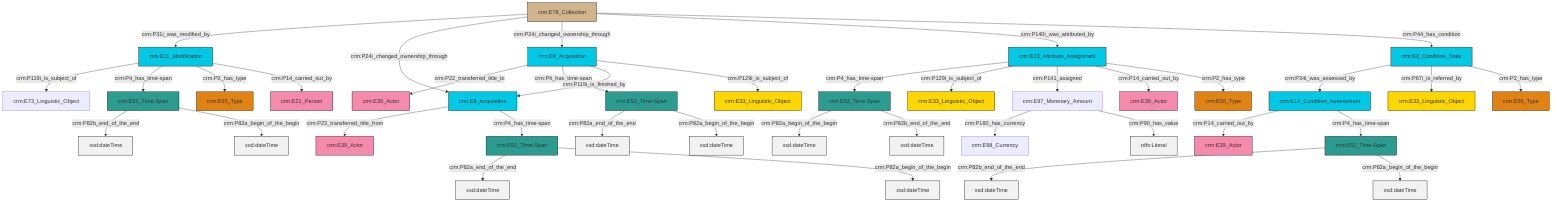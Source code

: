 graph TD
classDef Literal fill:#f2f2f2,stroke:#000000;
classDef CRM_Entity fill:#FFFFFF,stroke:#000000;
classDef Temporal_Entity fill:#00C9E6, stroke:#000000;
classDef Type fill:#E18312, stroke:#000000;
classDef Time-Span fill:#2C9C91, stroke:#000000;
classDef Appellation fill:#FFEB7F, stroke:#000000;
classDef Place fill:#008836, stroke:#000000;
classDef Persistent_Item fill:#B266B2, stroke:#000000;
classDef Conceptual_Object fill:#FFD700, stroke:#000000;
classDef Physical_Thing fill:#D2B48C, stroke:#000000;
classDef Actor fill:#f58aad, stroke:#000000;
classDef PC_Classes fill:#4ce600, stroke:#000000;
classDef Multi fill:#cccccc,stroke:#000000;

2["crm:E8_Acquisition"]:::Temporal_Entity -->|crm:P22_transferred_title_to| 3["crm:E39_Actor"]:::Actor
6["crm:E52_Time-Span"]:::Time-Span -->|crm:P82a_begin_of_the_begin| 7[xsd:dateTime]:::Literal
10["crm:E11_Modification"]:::Temporal_Entity -->|crm:P119i_is_subject_of| 11["crm:E73_Linguistic_Object"]:::Default
8["crm:E3_Condition_State"]:::Temporal_Entity -->|crm:P34i_was_assessed_by| 12["crm:E14_Condition_Assessment"]:::Temporal_Entity
13["crm:E78_Collection"]:::Physical_Thing -->|crm:P31i_was_modified_by| 10["crm:E11_Modification"]:::Temporal_Entity
6["crm:E52_Time-Span"]:::Time-Span -->|crm:P82b_end_of_the_end| 14[xsd:dateTime]:::Literal
15["crm:E97_Monetary_Amount"]:::Default -->|crm:P180_has_currency| 16["crm:E98_Currency"]:::Default
8["crm:E3_Condition_State"]:::Temporal_Entity -->|crm:P67i_is_referred_by| 17["crm:E33_Linguistic_Object"]:::Conceptual_Object
18["crm:E8_Acquisition"]:::Temporal_Entity -->|crm:P23_transferred_title_from| 19["crm:E39_Actor"]:::Actor
10["crm:E11_Modification"]:::Temporal_Entity -->|crm:P4_has_time-span| 22["crm:E52_Time-Span"]:::Time-Span
22["crm:E52_Time-Span"]:::Time-Span -->|crm:P82b_end_of_the_end| 25[xsd:dateTime]:::Literal
13["crm:E78_Collection"]:::Physical_Thing -->|crm:P24i_changed_ownership_through| 18["crm:E8_Acquisition"]:::Temporal_Entity
26["crm:E52_Time-Span"]:::Time-Span -->|crm:P82a_end_of_the_end| 27[xsd:dateTime]:::Literal
30["crm:E52_Time-Span"]:::Time-Span -->|crm:P82a_end_of_the_end| 31[xsd:dateTime]:::Literal
32["crm:E52_Time-Span"]:::Time-Span -->|crm:P82b_end_of_the_end| 33[xsd:dateTime]:::Literal
30["crm:E52_Time-Span"]:::Time-Span -->|crm:P82a_begin_of_the_begin| 36[xsd:dateTime]:::Literal
10["crm:E11_Modification"]:::Temporal_Entity -->|crm:P2_has_type| 37["crm:E55_Type"]:::Type
38["crm:E13_Attribute_Assignment"]:::Temporal_Entity -->|crm:P4_has_time-span| 6["crm:E52_Time-Span"]:::Time-Span
22["crm:E52_Time-Span"]:::Time-Span -->|crm:P82a_begin_of_the_begin| 39[xsd:dateTime]:::Literal
12["crm:E14_Condition_Assessment"]:::Temporal_Entity -->|crm:P14_carried_out_by| 0["crm:E39_Actor"]:::Actor
38["crm:E13_Attribute_Assignment"]:::Temporal_Entity -->|crm:P129i_is_subject_of| 20["crm:E33_Linguistic_Object"]:::Conceptual_Object
38["crm:E13_Attribute_Assignment"]:::Temporal_Entity -->|crm:P141_assigned| 15["crm:E97_Monetary_Amount"]:::Default
10["crm:E11_Modification"]:::Temporal_Entity -->|crm:P14_carried_out_by| 4["crm:E21_Person"]:::Actor
2["crm:E8_Acquisition"]:::Temporal_Entity -->|crm:P4_has_time-span| 26["crm:E52_Time-Span"]:::Time-Span
12["crm:E14_Condition_Assessment"]:::Temporal_Entity -->|crm:P4_has_time-span| 32["crm:E52_Time-Span"]:::Time-Span
38["crm:E13_Attribute_Assignment"]:::Temporal_Entity -->|crm:P14_carried_out_by| 47["crm:E39_Actor"]:::Actor
13["crm:E78_Collection"]:::Physical_Thing -->|crm:P24i_changed_ownership_through| 2["crm:E8_Acquisition"]:::Temporal_Entity
2["crm:E8_Acquisition"]:::Temporal_Entity -->|crm:P115i_is_finished_by| 18["crm:E8_Acquisition"]:::Temporal_Entity
2["crm:E8_Acquisition"]:::Temporal_Entity -->|crm:P129i_is_subject_of| 34["crm:E33_Linguistic_Object"]:::Conceptual_Object
38["crm:E13_Attribute_Assignment"]:::Temporal_Entity -->|crm:P2_has_type| 45["crm:E55_Type"]:::Type
15["crm:E97_Monetary_Amount"]:::Default -->|crm:P90_has_value| 52[rdfs:Literal]:::Literal
26["crm:E52_Time-Span"]:::Time-Span -->|crm:P82a_begin_of_the_begin| 59[xsd:dateTime]:::Literal
18["crm:E8_Acquisition"]:::Temporal_Entity -->|crm:P4_has_time-span| 30["crm:E52_Time-Span"]:::Time-Span
13["crm:E78_Collection"]:::Physical_Thing -->|crm:P140i_was_attributed_by| 38["crm:E13_Attribute_Assignment"]:::Temporal_Entity
32["crm:E52_Time-Span"]:::Time-Span -->|crm:P82a_begin_of_the_begin| 60[xsd:dateTime]:::Literal
8["crm:E3_Condition_State"]:::Temporal_Entity -->|crm:P2_has_type| 49["crm:E55_Type"]:::Type
13["crm:E78_Collection"]:::Physical_Thing -->|crm:P44_has_condition| 8["crm:E3_Condition_State"]:::Temporal_Entity